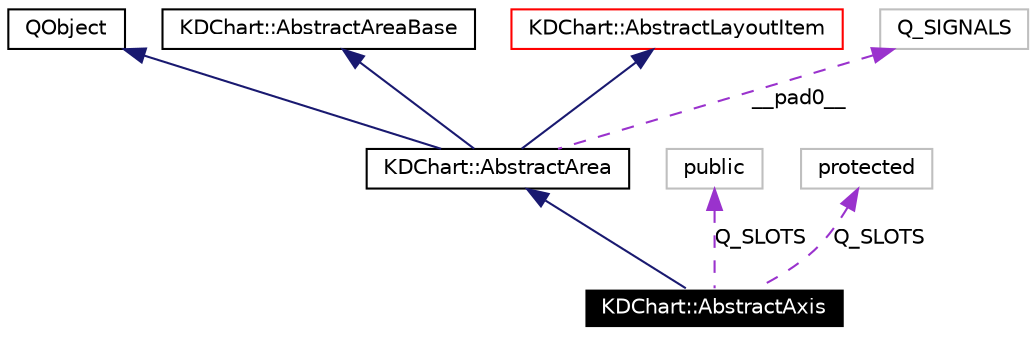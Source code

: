 digraph G
{
  edge [fontname="Helvetica",fontsize=10,labelfontname="Helvetica",labelfontsize=10];
  node [fontname="Helvetica",fontsize=10,shape=record];
  Node136 [label="KDChart::AbstractAxis",height=0.2,width=0.4,color="white", fillcolor="black", style="filled" fontcolor="white"];
  Node137 -> Node136 [dir=back,color="midnightblue",fontsize=10,style="solid",fontname="Helvetica"];
  Node137 [label="KDChart::AbstractArea",height=0.2,width=0.4,color="black",URL="$class_k_d_chart_1_1_abstract_area.html"];
  Node138 -> Node137 [dir=back,color="midnightblue",fontsize=10,style="solid",fontname="Helvetica"];
  Node138 [label="QObject",height=0.2,width=0.4,color="black",URL="$class_q_object.html"];
  Node139 -> Node137 [dir=back,color="midnightblue",fontsize=10,style="solid",fontname="Helvetica"];
  Node139 [label="KDChart::AbstractAreaBase",height=0.2,width=0.4,color="black",URL="$class_k_d_chart_1_1_abstract_area_base.html"];
  Node140 -> Node137 [dir=back,color="midnightblue",fontsize=10,style="solid",fontname="Helvetica"];
  Node140 [label="KDChart::AbstractLayoutItem",height=0.2,width=0.4,color="red",URL="$class_k_d_chart_1_1_abstract_layout_item.html"];
  Node144 -> Node137 [dir=back,color="darkorchid3",fontsize=10,style="dashed",label="__pad0__",fontname="Helvetica"];
  Node144 [label="Q_SIGNALS",height=0.2,width=0.4,color="grey75"];
  Node145 -> Node136 [dir=back,color="darkorchid3",fontsize=10,style="dashed",label="Q_SLOTS",fontname="Helvetica"];
  Node145 [label="public",height=0.2,width=0.4,color="grey75"];
  Node146 -> Node136 [dir=back,color="darkorchid3",fontsize=10,style="dashed",label="Q_SLOTS",fontname="Helvetica"];
  Node146 [label="protected",height=0.2,width=0.4,color="grey75"];
}
